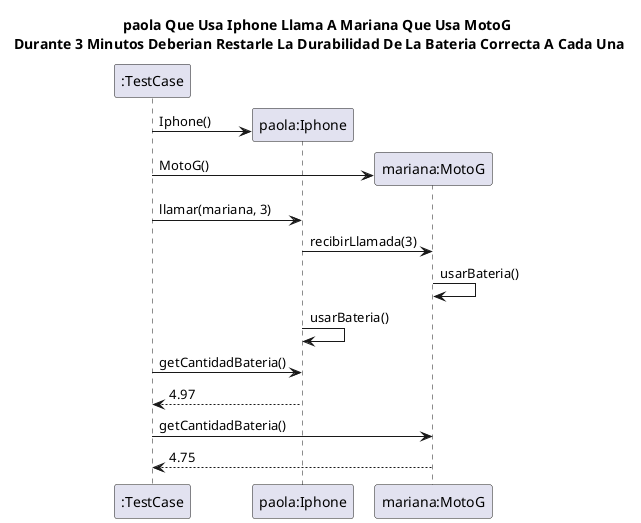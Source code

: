 @startuml
title "paola Que Usa Iphone Llama A Mariana Que Usa MotoG\n Durante 3 Minutos Deberian Restarle La Durabilidad De La Bateria Correcta A Cada Una"
create ":TestCase"
create "paola:Iphone"
":TestCase" -> "paola:Iphone":Iphone()
create "mariana:MotoG"
":TestCase" -> "mariana:MotoG":MotoG()
":TestCase" -> "paola:Iphone":llamar(mariana, 3)
"paola:Iphone" -> "mariana:MotoG":recibirLlamada(3)
"mariana:MotoG" -> "mariana:MotoG":usarBateria()
"paola:Iphone" -> "paola:Iphone":usarBateria()
":TestCase" -> "paola:Iphone":getCantidadBateria()
"paola:Iphone" --> ":TestCase":4.97
":TestCase" -> "mariana:MotoG":getCantidadBateria()
"mariana:MotoG" --> ":TestCase":4.75
@enduml
